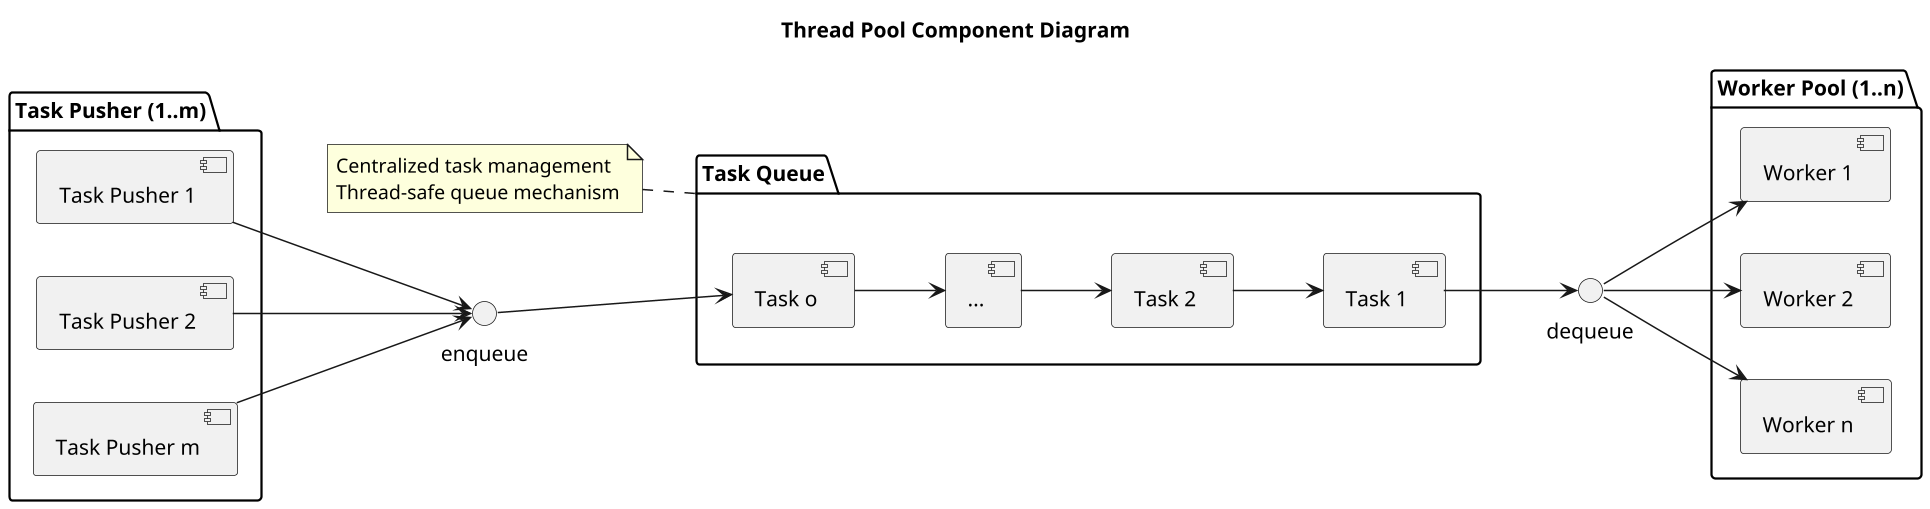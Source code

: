 @startuml ThreadPoolComponentDiagram
title **Thread Pool Component Diagram**
skinparam componentStyle uml2
scale 1.5
!define DPI 300


package "Task Pusher (1..m)" {
    [Task Pusher 1]
    [Task Pusher 2]
    [Task Pusher m]
}

package "Task Queue" {
    [Task o]
    [...]
    [Task 2]
    [Task 1]
}

package "Worker Pool (1..n)" {
    [Worker 1]
    [Worker 2]
    [Worker n]
}

() "enqueue" as Enqueue
() "dequeue" as Dequeue

left to right direction
[Task Pusher 1] --> Enqueue
[Task Pusher 2] --> Enqueue
[Task Pusher m] --> Enqueue

Enqueue --> [Task o]
[Task o] --> [...]
[...] --> [Task 2]
[Task 2] --> [Task 1]
[Task 1] --> Dequeue

Dequeue --> [Worker 1]
Dequeue --> [Worker 2]
Dequeue --> [Worker n]

note left of [Task Queue]
  Centralized task management
  Thread-safe queue mechanism
end note
@enduml
